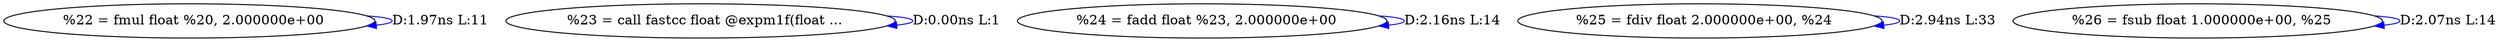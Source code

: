 digraph {
Node0x25cf0c0[label="  %22 = fmul float %20, 2.000000e+00"];
Node0x25cf0c0 -> Node0x25cf0c0[label="D:1.97ns L:11",color=blue];
Node0x25cf1a0[label="  %23 = call fastcc float @expm1f(float ..."];
Node0x25cf1a0 -> Node0x25cf1a0[label="D:0.00ns L:1",color=blue];
Node0x25cf280[label="  %24 = fadd float %23, 2.000000e+00"];
Node0x25cf280 -> Node0x25cf280[label="D:2.16ns L:14",color=blue];
Node0x25cf360[label="  %25 = fdiv float 2.000000e+00, %24"];
Node0x25cf360 -> Node0x25cf360[label="D:2.94ns L:33",color=blue];
Node0x25cf440[label="  %26 = fsub float 1.000000e+00, %25"];
Node0x25cf440 -> Node0x25cf440[label="D:2.07ns L:14",color=blue];
}
